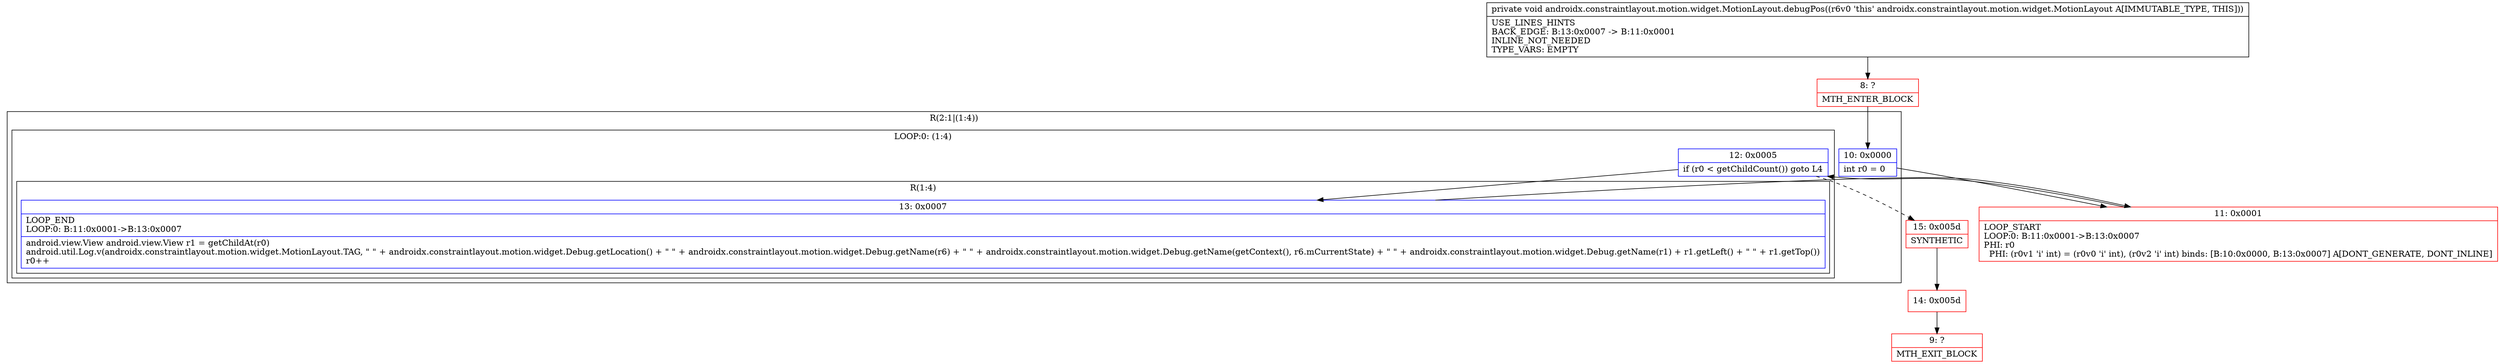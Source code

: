 digraph "CFG forandroidx.constraintlayout.motion.widget.MotionLayout.debugPos()V" {
subgraph cluster_Region_1483321895 {
label = "R(2:1|(1:4))";
node [shape=record,color=blue];
Node_10 [shape=record,label="{10\:\ 0x0000|int r0 = 0\l}"];
subgraph cluster_LoopRegion_701523816 {
label = "LOOP:0: (1:4)";
node [shape=record,color=blue];
Node_12 [shape=record,label="{12\:\ 0x0005|if (r0 \< getChildCount()) goto L4\l}"];
subgraph cluster_Region_1110318651 {
label = "R(1:4)";
node [shape=record,color=blue];
Node_13 [shape=record,label="{13\:\ 0x0007|LOOP_END\lLOOP:0: B:11:0x0001\-\>B:13:0x0007\l|android.view.View android.view.View r1 = getChildAt(r0)\landroid.util.Log.v(androidx.constraintlayout.motion.widget.MotionLayout.TAG, \" \" + androidx.constraintlayout.motion.widget.Debug.getLocation() + \" \" + androidx.constraintlayout.motion.widget.Debug.getName(r6) + \" \" + androidx.constraintlayout.motion.widget.Debug.getName(getContext(), r6.mCurrentState) + \" \" + androidx.constraintlayout.motion.widget.Debug.getName(r1) + r1.getLeft() + \" \" + r1.getTop())\lr0++\l}"];
}
}
}
Node_8 [shape=record,color=red,label="{8\:\ ?|MTH_ENTER_BLOCK\l}"];
Node_11 [shape=record,color=red,label="{11\:\ 0x0001|LOOP_START\lLOOP:0: B:11:0x0001\-\>B:13:0x0007\lPHI: r0 \l  PHI: (r0v1 'i' int) = (r0v0 'i' int), (r0v2 'i' int) binds: [B:10:0x0000, B:13:0x0007] A[DONT_GENERATE, DONT_INLINE]\l}"];
Node_15 [shape=record,color=red,label="{15\:\ 0x005d|SYNTHETIC\l}"];
Node_14 [shape=record,color=red,label="{14\:\ 0x005d}"];
Node_9 [shape=record,color=red,label="{9\:\ ?|MTH_EXIT_BLOCK\l}"];
MethodNode[shape=record,label="{private void androidx.constraintlayout.motion.widget.MotionLayout.debugPos((r6v0 'this' androidx.constraintlayout.motion.widget.MotionLayout A[IMMUTABLE_TYPE, THIS]))  | USE_LINES_HINTS\lBACK_EDGE: B:13:0x0007 \-\> B:11:0x0001\lINLINE_NOT_NEEDED\lTYPE_VARS: EMPTY\l}"];
MethodNode -> Node_8;Node_10 -> Node_11;
Node_12 -> Node_13;
Node_12 -> Node_15[style=dashed];
Node_13 -> Node_11;
Node_8 -> Node_10;
Node_11 -> Node_12;
Node_15 -> Node_14;
Node_14 -> Node_9;
}


